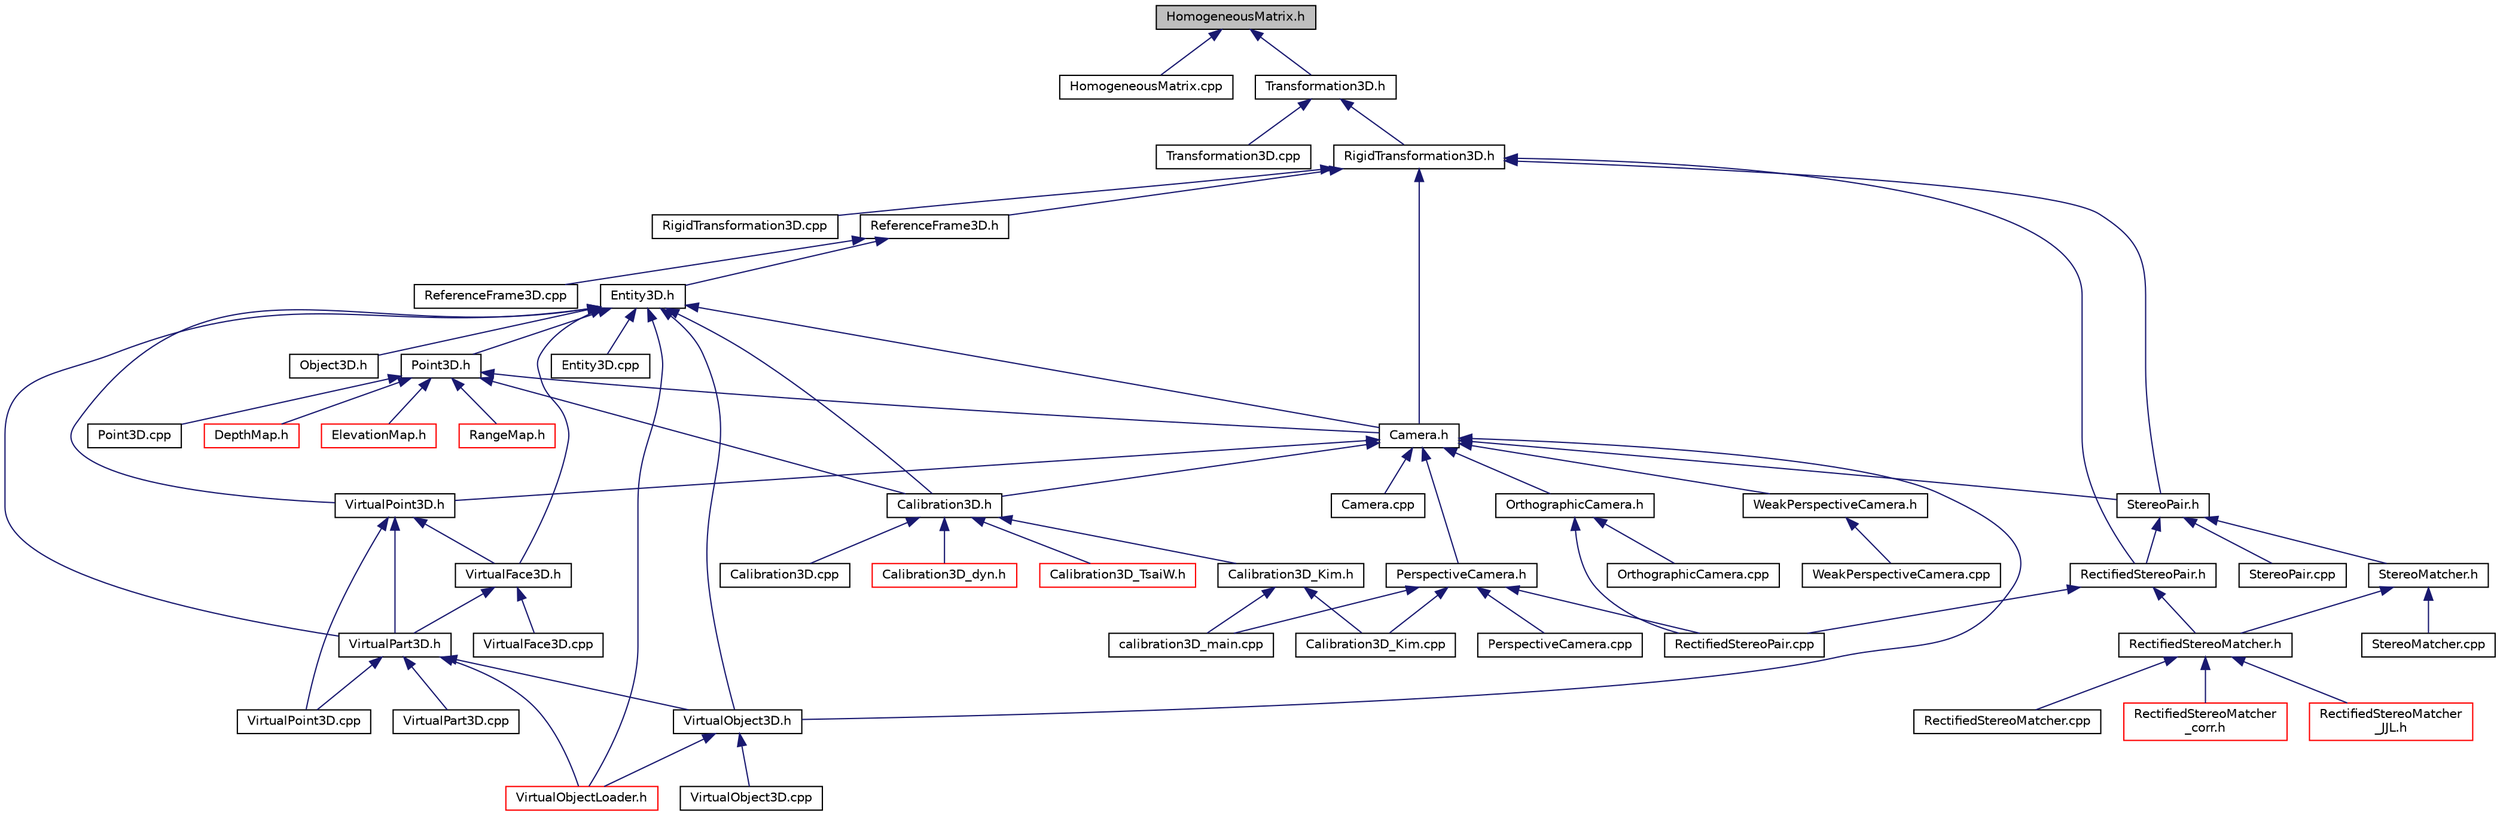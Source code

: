 digraph "HomogeneousMatrix.h"
{
  edge [fontname="Helvetica",fontsize="10",labelfontname="Helvetica",labelfontsize="10"];
  node [fontname="Helvetica",fontsize="10",shape=record];
  Node1 [label="HomogeneousMatrix.h",height=0.2,width=0.4,color="black", fillcolor="grey75", style="filled", fontcolor="black"];
  Node1 -> Node2 [dir="back",color="midnightblue",fontsize="10",style="solid",fontname="Helvetica"];
  Node2 [label="HomogeneousMatrix.cpp",height=0.2,width=0.4,color="black", fillcolor="white", style="filled",URL="$HomogeneousMatrix_8cpp.html"];
  Node1 -> Node3 [dir="back",color="midnightblue",fontsize="10",style="solid",fontname="Helvetica"];
  Node3 [label="Transformation3D.h",height=0.2,width=0.4,color="black", fillcolor="white", style="filled",URL="$Transformation3D_8h.html"];
  Node3 -> Node4 [dir="back",color="midnightblue",fontsize="10",style="solid",fontname="Helvetica"];
  Node4 [label="Transformation3D.cpp",height=0.2,width=0.4,color="black", fillcolor="white", style="filled",URL="$Transformation3D_8cpp.html"];
  Node3 -> Node5 [dir="back",color="midnightblue",fontsize="10",style="solid",fontname="Helvetica"];
  Node5 [label="RigidTransformation3D.h",height=0.2,width=0.4,color="black", fillcolor="white", style="filled",URL="$RigidTransformation3D_8h.html"];
  Node5 -> Node6 [dir="back",color="midnightblue",fontsize="10",style="solid",fontname="Helvetica"];
  Node6 [label="RigidTransformation3D.cpp",height=0.2,width=0.4,color="black", fillcolor="white", style="filled",URL="$RigidTransformation3D_8cpp.html"];
  Node5 -> Node7 [dir="back",color="midnightblue",fontsize="10",style="solid",fontname="Helvetica"];
  Node7 [label="ReferenceFrame3D.h",height=0.2,width=0.4,color="black", fillcolor="white", style="filled",URL="$ReferenceFrame3D_8h.html"];
  Node7 -> Node8 [dir="back",color="midnightblue",fontsize="10",style="solid",fontname="Helvetica"];
  Node8 [label="ReferenceFrame3D.cpp",height=0.2,width=0.4,color="black", fillcolor="white", style="filled",URL="$ReferenceFrame3D_8cpp.html"];
  Node7 -> Node9 [dir="back",color="midnightblue",fontsize="10",style="solid",fontname="Helvetica"];
  Node9 [label="Entity3D.h",height=0.2,width=0.4,color="black", fillcolor="white", style="filled",URL="$Entity3D_8h.html"];
  Node9 -> Node10 [dir="back",color="midnightblue",fontsize="10",style="solid",fontname="Helvetica"];
  Node10 [label="Entity3D.cpp",height=0.2,width=0.4,color="black", fillcolor="white", style="filled",URL="$Entity3D_8cpp.html"];
  Node9 -> Node11 [dir="back",color="midnightblue",fontsize="10",style="solid",fontname="Helvetica"];
  Node11 [label="Calibration3D.h",height=0.2,width=0.4,color="black", fillcolor="white", style="filled",URL="$Calibration3D_8h.html"];
  Node11 -> Node12 [dir="back",color="midnightblue",fontsize="10",style="solid",fontname="Helvetica"];
  Node12 [label="Calibration3D.cpp",height=0.2,width=0.4,color="black", fillcolor="white", style="filled",URL="$Calibration3D_8cpp.html"];
  Node11 -> Node13 [dir="back",color="midnightblue",fontsize="10",style="solid",fontname="Helvetica"];
  Node13 [label="Calibration3D_dyn.h",height=0.2,width=0.4,color="red", fillcolor="white", style="filled",URL="$Calibration3D__dyn_8h.html"];
  Node11 -> Node14 [dir="back",color="midnightblue",fontsize="10",style="solid",fontname="Helvetica"];
  Node14 [label="Calibration3D_Kim.h",height=0.2,width=0.4,color="black", fillcolor="white", style="filled",URL="$Calibration3D__Kim_8h.html"];
  Node14 -> Node15 [dir="back",color="midnightblue",fontsize="10",style="solid",fontname="Helvetica"];
  Node15 [label="Calibration3D_Kim.cpp",height=0.2,width=0.4,color="black", fillcolor="white", style="filled",URL="$Calibration3D__Kim_8cpp.html"];
  Node14 -> Node16 [dir="back",color="midnightblue",fontsize="10",style="solid",fontname="Helvetica"];
  Node16 [label="calibration3D_main.cpp",height=0.2,width=0.4,color="black", fillcolor="white", style="filled",URL="$calibration3D__main_8cpp.html"];
  Node11 -> Node17 [dir="back",color="midnightblue",fontsize="10",style="solid",fontname="Helvetica"];
  Node17 [label="Calibration3D_TsaiW.h",height=0.2,width=0.4,color="red", fillcolor="white", style="filled",URL="$Calibration3D__TsaiW_8h.html"];
  Node9 -> Node18 [dir="back",color="midnightblue",fontsize="10",style="solid",fontname="Helvetica"];
  Node18 [label="Point3D.h",height=0.2,width=0.4,color="black", fillcolor="white", style="filled",URL="$Point3D_8h.html"];
  Node18 -> Node19 [dir="back",color="midnightblue",fontsize="10",style="solid",fontname="Helvetica"];
  Node19 [label="Point3D.cpp",height=0.2,width=0.4,color="black", fillcolor="white", style="filled",URL="$Point3D_8cpp.html"];
  Node18 -> Node11 [dir="back",color="midnightblue",fontsize="10",style="solid",fontname="Helvetica"];
  Node18 -> Node20 [dir="back",color="midnightblue",fontsize="10",style="solid",fontname="Helvetica"];
  Node20 [label="Camera.h",height=0.2,width=0.4,color="black", fillcolor="white", style="filled",URL="$Camera_8h.html"];
  Node20 -> Node21 [dir="back",color="midnightblue",fontsize="10",style="solid",fontname="Helvetica"];
  Node21 [label="Camera.cpp",height=0.2,width=0.4,color="black", fillcolor="white", style="filled",URL="$Camera_8cpp.html"];
  Node20 -> Node11 [dir="back",color="midnightblue",fontsize="10",style="solid",fontname="Helvetica"];
  Node20 -> Node22 [dir="back",color="midnightblue",fontsize="10",style="solid",fontname="Helvetica"];
  Node22 [label="OrthographicCamera.h",height=0.2,width=0.4,color="black", fillcolor="white", style="filled",URL="$OrthographicCamera_8h.html"];
  Node22 -> Node23 [dir="back",color="midnightblue",fontsize="10",style="solid",fontname="Helvetica"];
  Node23 [label="OrthographicCamera.cpp",height=0.2,width=0.4,color="black", fillcolor="white", style="filled",URL="$OrthographicCamera_8cpp.html"];
  Node22 -> Node24 [dir="back",color="midnightblue",fontsize="10",style="solid",fontname="Helvetica"];
  Node24 [label="RectifiedStereoPair.cpp",height=0.2,width=0.4,color="black", fillcolor="white", style="filled",URL="$RectifiedStereoPair_8cpp.html"];
  Node20 -> Node25 [dir="back",color="midnightblue",fontsize="10",style="solid",fontname="Helvetica"];
  Node25 [label="PerspectiveCamera.h",height=0.2,width=0.4,color="black", fillcolor="white", style="filled",URL="$PerspectiveCamera_8h.html"];
  Node25 -> Node15 [dir="back",color="midnightblue",fontsize="10",style="solid",fontname="Helvetica"];
  Node25 -> Node26 [dir="back",color="midnightblue",fontsize="10",style="solid",fontname="Helvetica"];
  Node26 [label="PerspectiveCamera.cpp",height=0.2,width=0.4,color="black", fillcolor="white", style="filled",URL="$PerspectiveCamera_8cpp.html"];
  Node25 -> Node24 [dir="back",color="midnightblue",fontsize="10",style="solid",fontname="Helvetica"];
  Node25 -> Node16 [dir="back",color="midnightblue",fontsize="10",style="solid",fontname="Helvetica"];
  Node20 -> Node27 [dir="back",color="midnightblue",fontsize="10",style="solid",fontname="Helvetica"];
  Node27 [label="StereoPair.h",height=0.2,width=0.4,color="black", fillcolor="white", style="filled",URL="$StereoPair_8h.html"];
  Node27 -> Node28 [dir="back",color="midnightblue",fontsize="10",style="solid",fontname="Helvetica"];
  Node28 [label="StereoPair.cpp",height=0.2,width=0.4,color="black", fillcolor="white", style="filled",URL="$StereoPair_8cpp.html"];
  Node27 -> Node29 [dir="back",color="midnightblue",fontsize="10",style="solid",fontname="Helvetica"];
  Node29 [label="StereoMatcher.h",height=0.2,width=0.4,color="black", fillcolor="white", style="filled",URL="$StereoMatcher_8h.html"];
  Node29 -> Node30 [dir="back",color="midnightblue",fontsize="10",style="solid",fontname="Helvetica"];
  Node30 [label="StereoMatcher.cpp",height=0.2,width=0.4,color="black", fillcolor="white", style="filled",URL="$StereoMatcher_8cpp.html"];
  Node29 -> Node31 [dir="back",color="midnightblue",fontsize="10",style="solid",fontname="Helvetica"];
  Node31 [label="RectifiedStereoMatcher.h",height=0.2,width=0.4,color="black", fillcolor="white", style="filled",URL="$RectifiedStereoMatcher_8h.html"];
  Node31 -> Node32 [dir="back",color="midnightblue",fontsize="10",style="solid",fontname="Helvetica"];
  Node32 [label="RectifiedStereoMatcher.cpp",height=0.2,width=0.4,color="black", fillcolor="white", style="filled",URL="$RectifiedStereoMatcher_8cpp.html"];
  Node31 -> Node33 [dir="back",color="midnightblue",fontsize="10",style="solid",fontname="Helvetica"];
  Node33 [label="RectifiedStereoMatcher\l_corr.h",height=0.2,width=0.4,color="red", fillcolor="white", style="filled",URL="$RectifiedStereoMatcher__corr_8h.html"];
  Node31 -> Node34 [dir="back",color="midnightblue",fontsize="10",style="solid",fontname="Helvetica"];
  Node34 [label="RectifiedStereoMatcher\l_JJL.h",height=0.2,width=0.4,color="red", fillcolor="white", style="filled",URL="$RectifiedStereoMatcher__JJL_8h.html"];
  Node27 -> Node35 [dir="back",color="midnightblue",fontsize="10",style="solid",fontname="Helvetica"];
  Node35 [label="RectifiedStereoPair.h",height=0.2,width=0.4,color="black", fillcolor="white", style="filled",URL="$RectifiedStereoPair_8h.html"];
  Node35 -> Node24 [dir="back",color="midnightblue",fontsize="10",style="solid",fontname="Helvetica"];
  Node35 -> Node31 [dir="back",color="midnightblue",fontsize="10",style="solid",fontname="Helvetica"];
  Node20 -> Node36 [dir="back",color="midnightblue",fontsize="10",style="solid",fontname="Helvetica"];
  Node36 [label="VirtualPoint3D.h",height=0.2,width=0.4,color="black", fillcolor="white", style="filled",URL="$VirtualPoint3D_8h.html"];
  Node36 -> Node37 [dir="back",color="midnightblue",fontsize="10",style="solid",fontname="Helvetica"];
  Node37 [label="VirtualPoint3D.cpp",height=0.2,width=0.4,color="black", fillcolor="white", style="filled",URL="$VirtualPoint3D_8cpp.html"];
  Node36 -> Node38 [dir="back",color="midnightblue",fontsize="10",style="solid",fontname="Helvetica"];
  Node38 [label="VirtualFace3D.h",height=0.2,width=0.4,color="black", fillcolor="white", style="filled",URL="$VirtualFace3D_8h.html"];
  Node38 -> Node39 [dir="back",color="midnightblue",fontsize="10",style="solid",fontname="Helvetica"];
  Node39 [label="VirtualFace3D.cpp",height=0.2,width=0.4,color="black", fillcolor="white", style="filled",URL="$VirtualFace3D_8cpp.html"];
  Node38 -> Node40 [dir="back",color="midnightblue",fontsize="10",style="solid",fontname="Helvetica"];
  Node40 [label="VirtualPart3D.h",height=0.2,width=0.4,color="black", fillcolor="white", style="filled",URL="$VirtualPart3D_8h.html"];
  Node40 -> Node41 [dir="back",color="midnightblue",fontsize="10",style="solid",fontname="Helvetica"];
  Node41 [label="VirtualPart3D.cpp",height=0.2,width=0.4,color="black", fillcolor="white", style="filled",URL="$VirtualPart3D_8cpp.html"];
  Node40 -> Node37 [dir="back",color="midnightblue",fontsize="10",style="solid",fontname="Helvetica"];
  Node40 -> Node42 [dir="back",color="midnightblue",fontsize="10",style="solid",fontname="Helvetica"];
  Node42 [label="VirtualObject3D.h",height=0.2,width=0.4,color="black", fillcolor="white", style="filled",URL="$VirtualObject3D_8h.html"];
  Node42 -> Node43 [dir="back",color="midnightblue",fontsize="10",style="solid",fontname="Helvetica"];
  Node43 [label="VirtualObject3D.cpp",height=0.2,width=0.4,color="black", fillcolor="white", style="filled",URL="$VirtualObject3D_8cpp.html"];
  Node42 -> Node44 [dir="back",color="midnightblue",fontsize="10",style="solid",fontname="Helvetica"];
  Node44 [label="VirtualObjectLoader.h",height=0.2,width=0.4,color="red", fillcolor="white", style="filled",URL="$VirtualObjectLoader_8h.html"];
  Node40 -> Node44 [dir="back",color="midnightblue",fontsize="10",style="solid",fontname="Helvetica"];
  Node36 -> Node40 [dir="back",color="midnightblue",fontsize="10",style="solid",fontname="Helvetica"];
  Node20 -> Node42 [dir="back",color="midnightblue",fontsize="10",style="solid",fontname="Helvetica"];
  Node20 -> Node45 [dir="back",color="midnightblue",fontsize="10",style="solid",fontname="Helvetica"];
  Node45 [label="WeakPerspectiveCamera.h",height=0.2,width=0.4,color="black", fillcolor="white", style="filled",URL="$WeakPerspectiveCamera_8h.html"];
  Node45 -> Node46 [dir="back",color="midnightblue",fontsize="10",style="solid",fontname="Helvetica"];
  Node46 [label="WeakPerspectiveCamera.cpp",height=0.2,width=0.4,color="black", fillcolor="white", style="filled",URL="$WeakPerspectiveCamera_8cpp.html"];
  Node18 -> Node47 [dir="back",color="midnightblue",fontsize="10",style="solid",fontname="Helvetica"];
  Node47 [label="DepthMap.h",height=0.2,width=0.4,color="red", fillcolor="white", style="filled",URL="$DepthMap_8h.html"];
  Node18 -> Node48 [dir="back",color="midnightblue",fontsize="10",style="solid",fontname="Helvetica"];
  Node48 [label="ElevationMap.h",height=0.2,width=0.4,color="red", fillcolor="white", style="filled",URL="$ElevationMap_8h.html"];
  Node18 -> Node49 [dir="back",color="midnightblue",fontsize="10",style="solid",fontname="Helvetica"];
  Node49 [label="RangeMap.h",height=0.2,width=0.4,color="red", fillcolor="white", style="filled",URL="$RangeMap_8h.html"];
  Node9 -> Node20 [dir="back",color="midnightblue",fontsize="10",style="solid",fontname="Helvetica"];
  Node9 -> Node50 [dir="back",color="midnightblue",fontsize="10",style="solid",fontname="Helvetica"];
  Node50 [label="Object3D.h",height=0.2,width=0.4,color="black", fillcolor="white", style="filled",URL="$Object3D_8h.html"];
  Node9 -> Node38 [dir="back",color="midnightblue",fontsize="10",style="solid",fontname="Helvetica"];
  Node9 -> Node36 [dir="back",color="midnightblue",fontsize="10",style="solid",fontname="Helvetica"];
  Node9 -> Node42 [dir="back",color="midnightblue",fontsize="10",style="solid",fontname="Helvetica"];
  Node9 -> Node40 [dir="back",color="midnightblue",fontsize="10",style="solid",fontname="Helvetica"];
  Node9 -> Node44 [dir="back",color="midnightblue",fontsize="10",style="solid",fontname="Helvetica"];
  Node5 -> Node20 [dir="back",color="midnightblue",fontsize="10",style="solid",fontname="Helvetica"];
  Node5 -> Node27 [dir="back",color="midnightblue",fontsize="10",style="solid",fontname="Helvetica"];
  Node5 -> Node35 [dir="back",color="midnightblue",fontsize="10",style="solid",fontname="Helvetica"];
}
